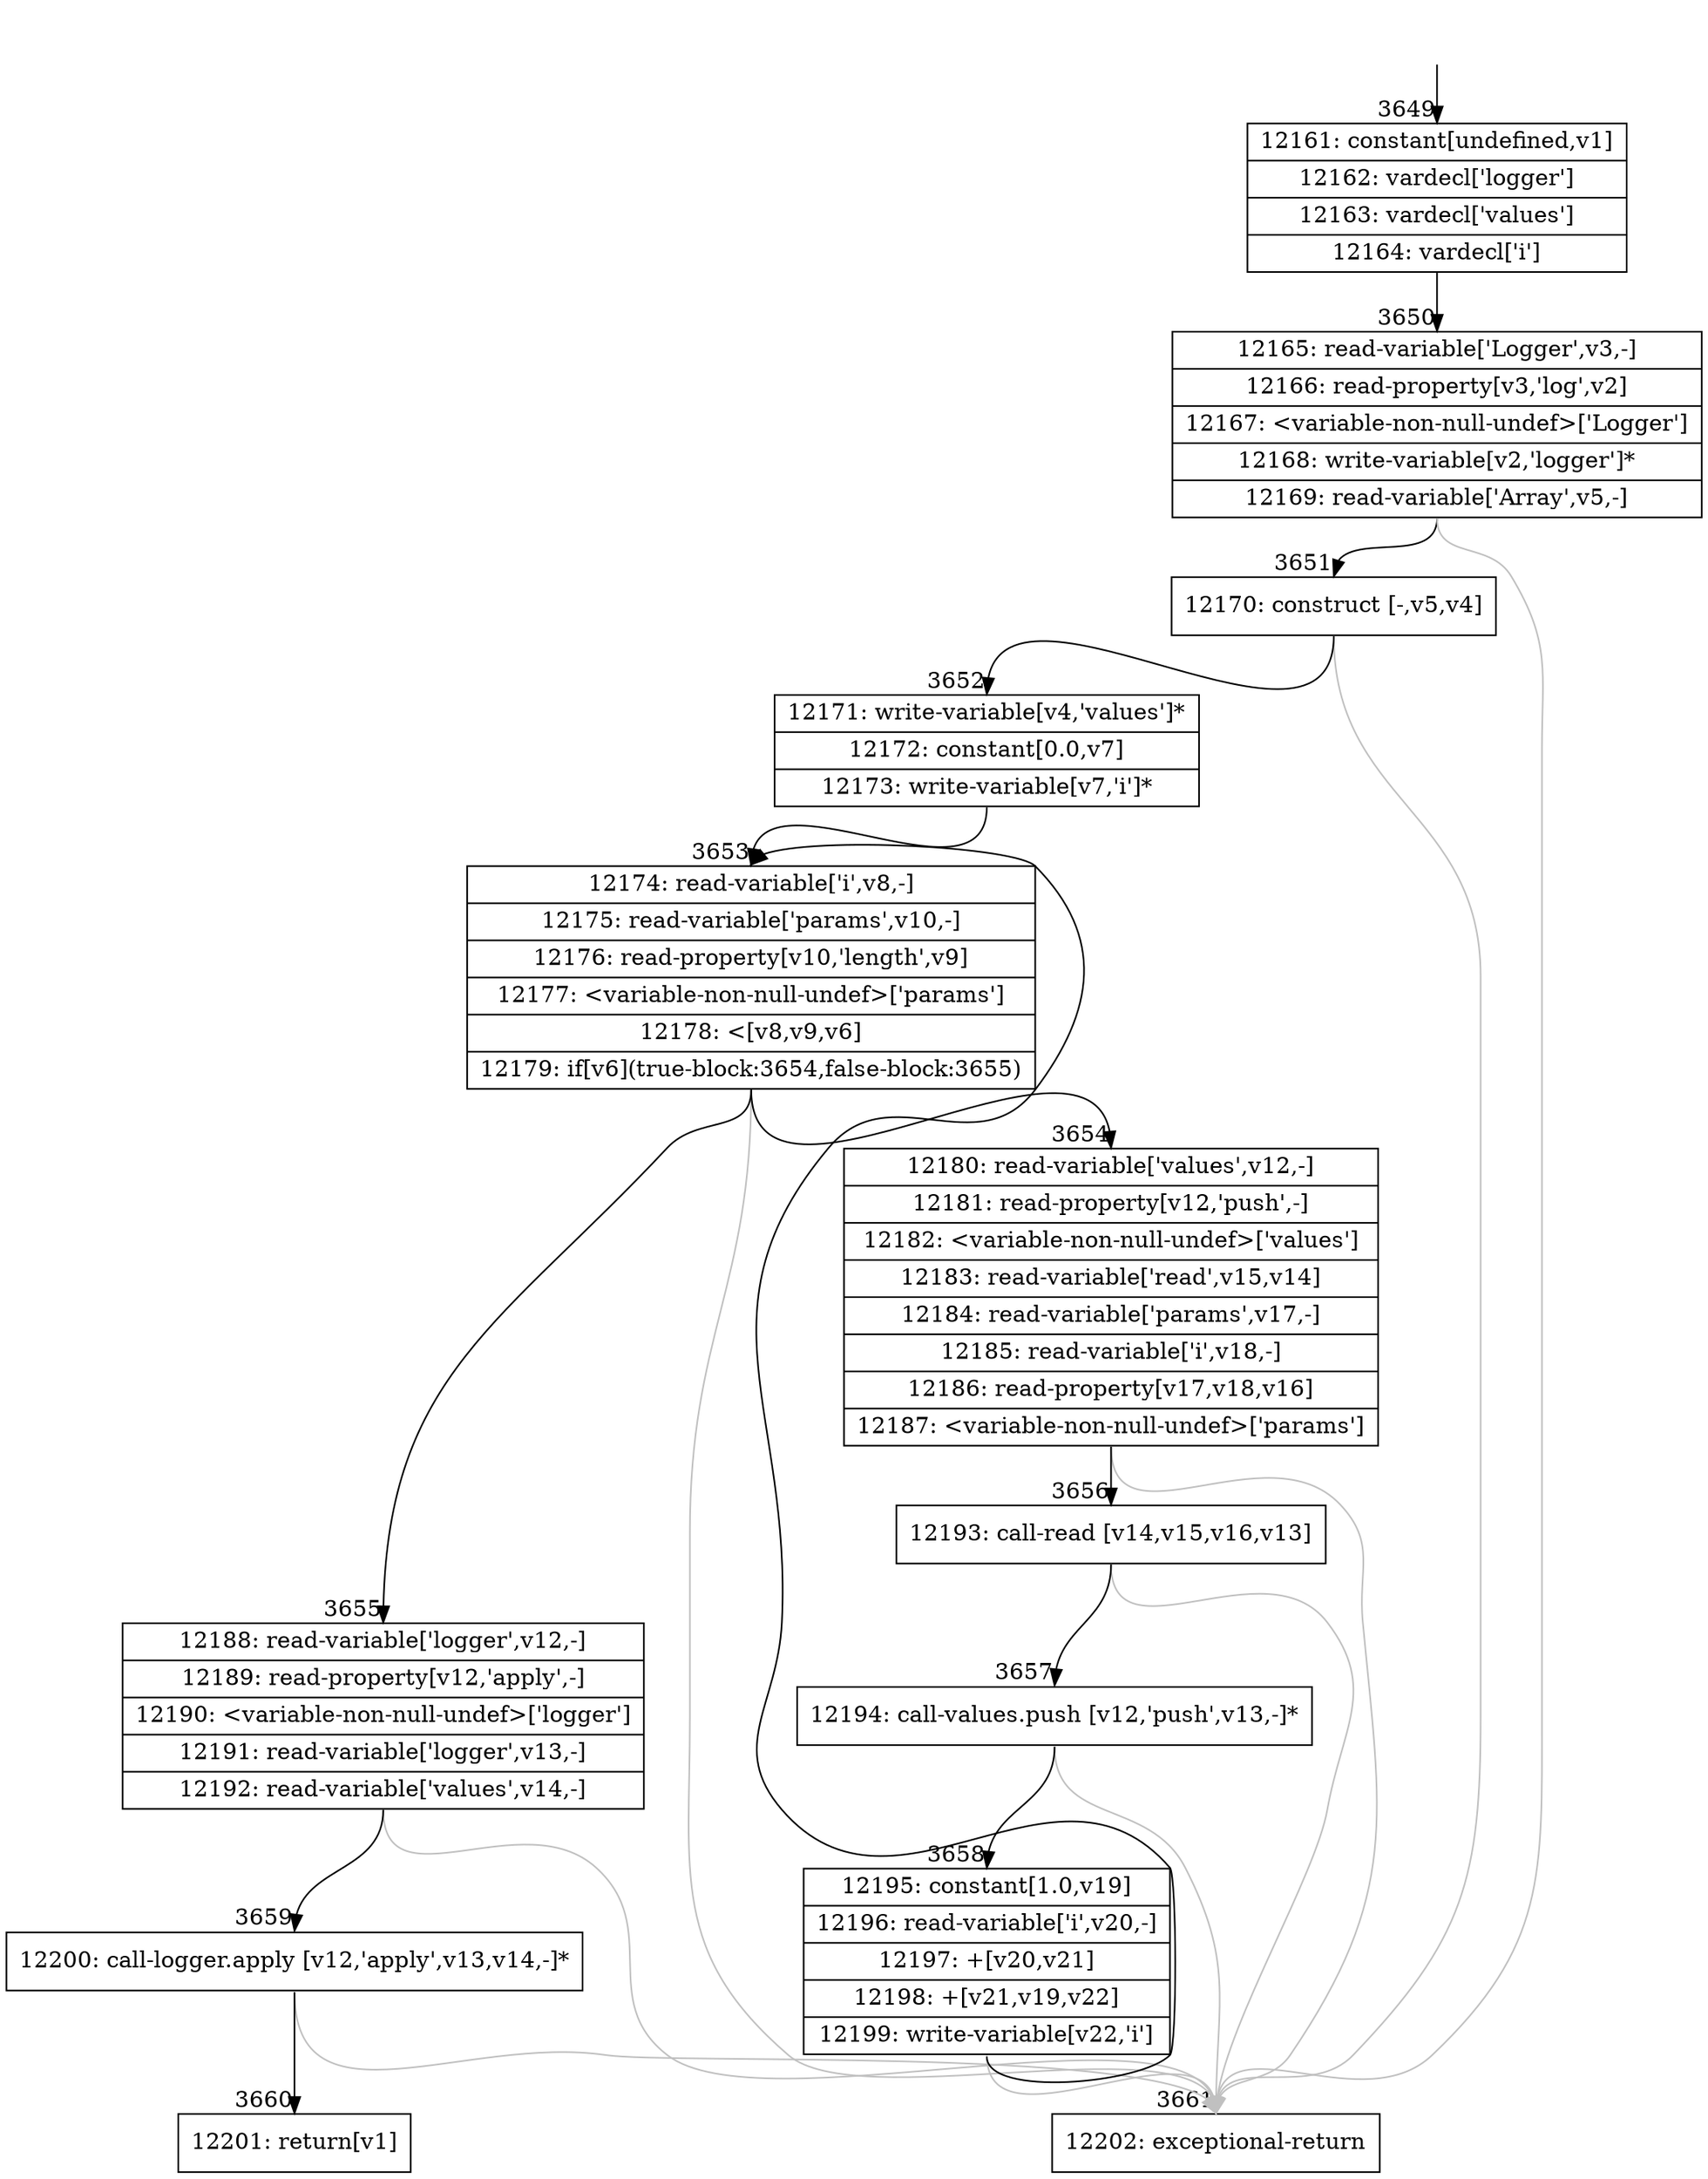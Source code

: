 digraph {
rankdir="TD"
BB_entry290[shape=none,label=""];
BB_entry290 -> BB3649 [tailport=s, headport=n, headlabel="    3649"]
BB3649 [shape=record label="{12161: constant[undefined,v1]|12162: vardecl['logger']|12163: vardecl['values']|12164: vardecl['i']}" ] 
BB3649 -> BB3650 [tailport=s, headport=n, headlabel="      3650"]
BB3650 [shape=record label="{12165: read-variable['Logger',v3,-]|12166: read-property[v3,'log',v2]|12167: \<variable-non-null-undef\>['Logger']|12168: write-variable[v2,'logger']*|12169: read-variable['Array',v5,-]}" ] 
BB3650 -> BB3651 [tailport=s, headport=n, headlabel="      3651"]
BB3650 -> BB3661 [tailport=s, headport=n, color=gray, headlabel="      3661"]
BB3651 [shape=record label="{12170: construct [-,v5,v4]}" ] 
BB3651 -> BB3652 [tailport=s, headport=n, headlabel="      3652"]
BB3651 -> BB3661 [tailport=s, headport=n, color=gray]
BB3652 [shape=record label="{12171: write-variable[v4,'values']*|12172: constant[0.0,v7]|12173: write-variable[v7,'i']*}" ] 
BB3652 -> BB3653 [tailport=s, headport=n, headlabel="      3653"]
BB3653 [shape=record label="{12174: read-variable['i',v8,-]|12175: read-variable['params',v10,-]|12176: read-property[v10,'length',v9]|12177: \<variable-non-null-undef\>['params']|12178: \<[v8,v9,v6]|12179: if[v6](true-block:3654,false-block:3655)}" ] 
BB3653 -> BB3654 [tailport=s, headport=n, headlabel="      3654"]
BB3653 -> BB3655 [tailport=s, headport=n, headlabel="      3655"]
BB3653 -> BB3661 [tailport=s, headport=n, color=gray]
BB3654 [shape=record label="{12180: read-variable['values',v12,-]|12181: read-property[v12,'push',-]|12182: \<variable-non-null-undef\>['values']|12183: read-variable['read',v15,v14]|12184: read-variable['params',v17,-]|12185: read-variable['i',v18,-]|12186: read-property[v17,v18,v16]|12187: \<variable-non-null-undef\>['params']}" ] 
BB3654 -> BB3656 [tailport=s, headport=n, headlabel="      3656"]
BB3654 -> BB3661 [tailport=s, headport=n, color=gray]
BB3655 [shape=record label="{12188: read-variable['logger',v12,-]|12189: read-property[v12,'apply',-]|12190: \<variable-non-null-undef\>['logger']|12191: read-variable['logger',v13,-]|12192: read-variable['values',v14,-]}" ] 
BB3655 -> BB3659 [tailport=s, headport=n, headlabel="      3659"]
BB3655 -> BB3661 [tailport=s, headport=n, color=gray]
BB3656 [shape=record label="{12193: call-read [v14,v15,v16,v13]}" ] 
BB3656 -> BB3657 [tailport=s, headport=n, headlabel="      3657"]
BB3656 -> BB3661 [tailport=s, headport=n, color=gray]
BB3657 [shape=record label="{12194: call-values.push [v12,'push',v13,-]*}" ] 
BB3657 -> BB3658 [tailport=s, headport=n, headlabel="      3658"]
BB3657 -> BB3661 [tailport=s, headport=n, color=gray]
BB3658 [shape=record label="{12195: constant[1.0,v19]|12196: read-variable['i',v20,-]|12197: +[v20,v21]|12198: +[v21,v19,v22]|12199: write-variable[v22,'i']}" ] 
BB3658 -> BB3653 [tailport=s, headport=n]
BB3658 -> BB3661 [tailport=s, headport=n, color=gray]
BB3659 [shape=record label="{12200: call-logger.apply [v12,'apply',v13,v14,-]*}" ] 
BB3659 -> BB3660 [tailport=s, headport=n, headlabel="      3660"]
BB3659 -> BB3661 [tailport=s, headport=n, color=gray]
BB3660 [shape=record label="{12201: return[v1]}" ] 
BB3661 [shape=record label="{12202: exceptional-return}" ] 
//#$~ 6718
}
